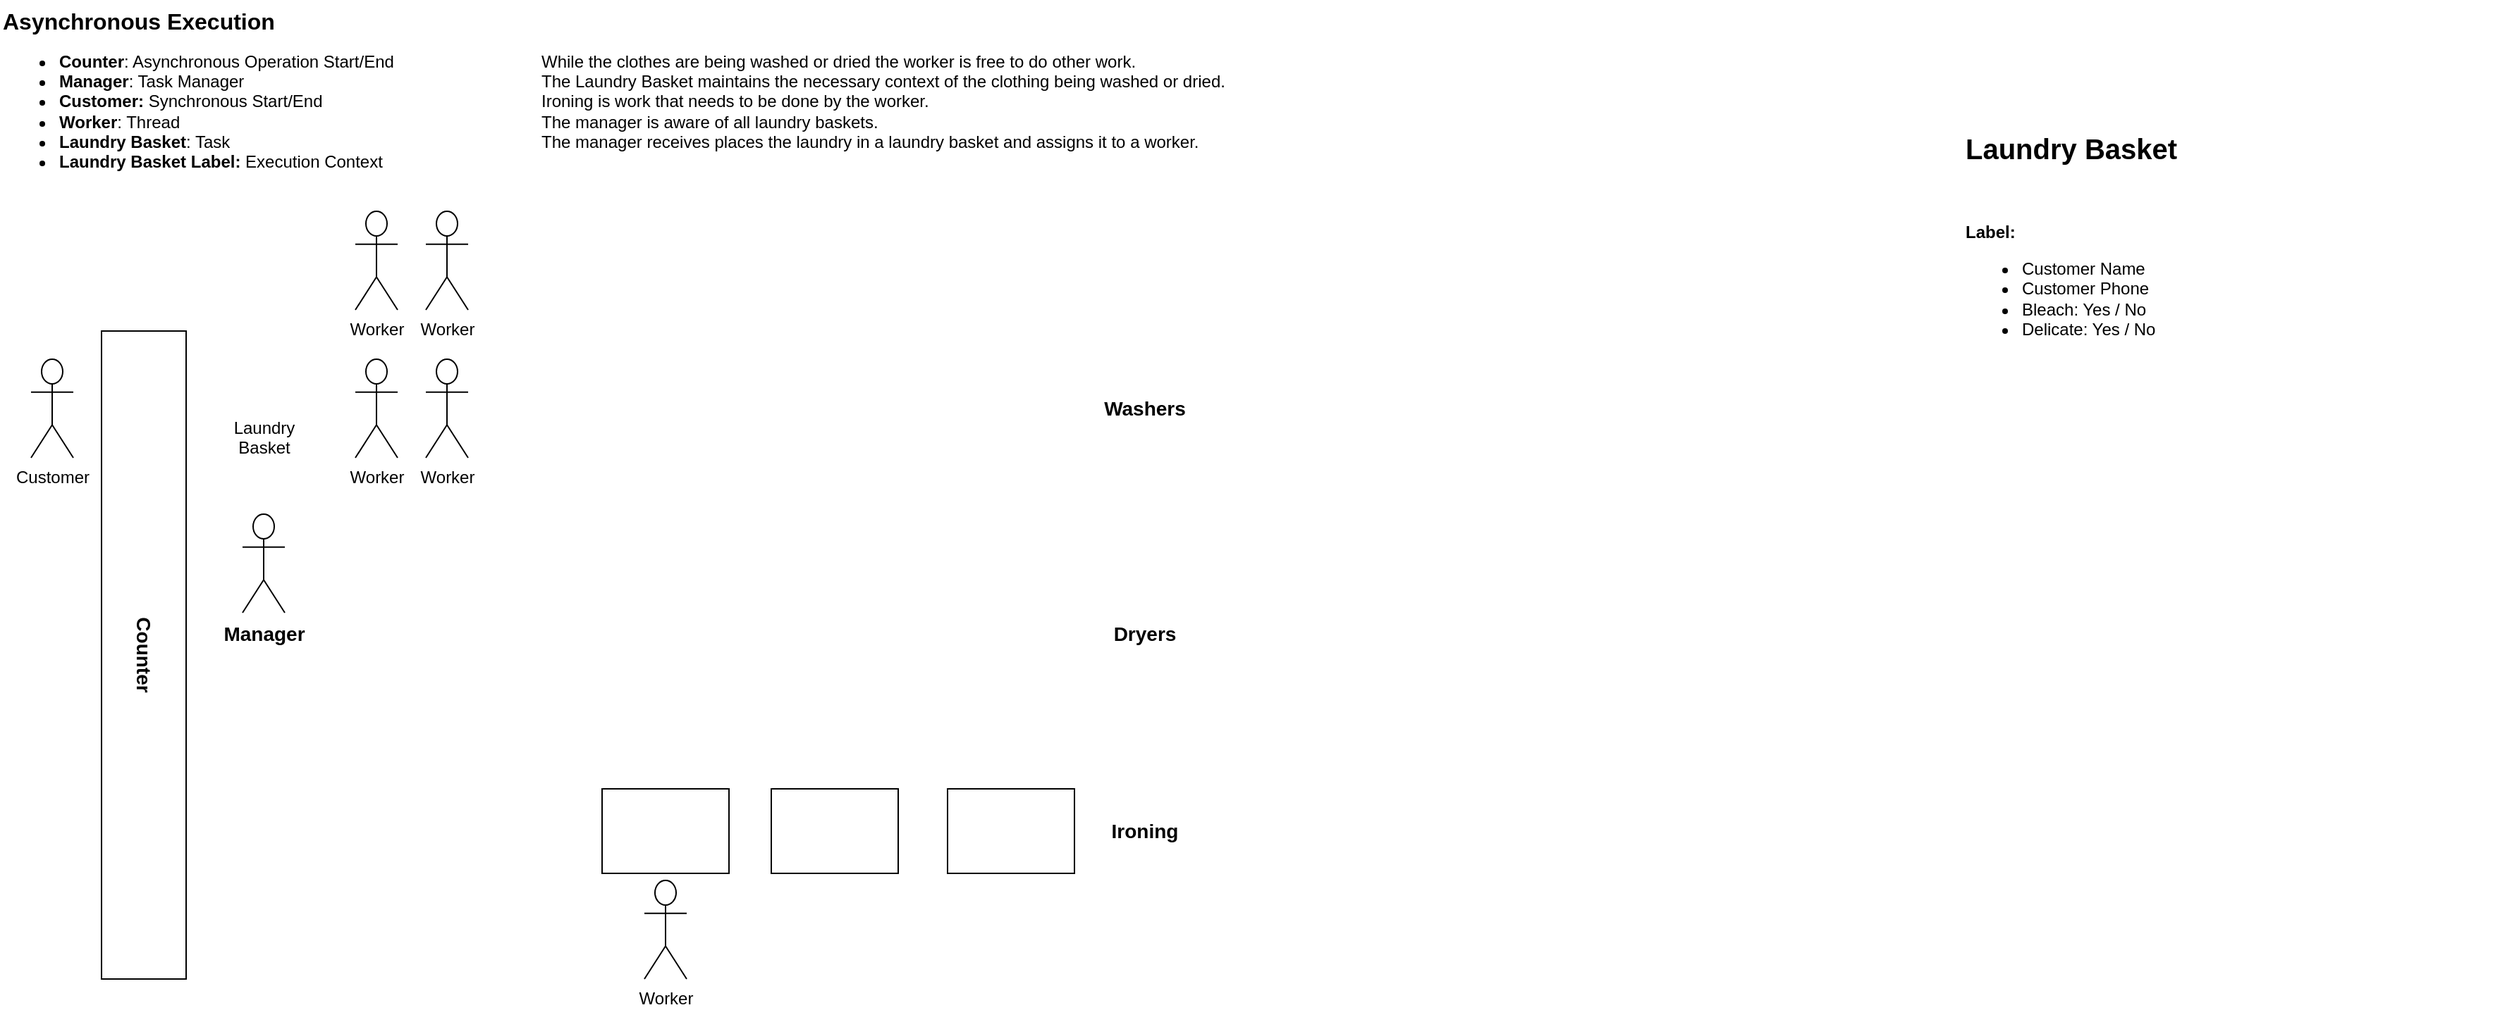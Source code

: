 <mxfile version="21.0.8" type="github">
  <diagram name="Page-1" id="4bd5d27a-524c-7e24-5d5f-89a86ee4fca1">
    <mxGraphModel dx="1728" dy="930" grid="1" gridSize="10" guides="1" tooltips="1" connect="1" arrows="1" fold="1" page="1" pageScale="1" pageWidth="1100" pageHeight="850" background="none" math="0" shadow="0">
      <root>
        <mxCell id="0" />
        <mxCell id="1" parent="0" />
        <mxCell id="g7jsXfoqghb-dVBww1vz-15" value="" style="rounded=0;whiteSpace=wrap;html=1;" vertex="1" parent="1">
          <mxGeometry x="465" y="590" width="90" height="60" as="geometry" />
        </mxCell>
        <mxCell id="g7jsXfoqghb-dVBww1vz-1" value="" style="shape=image;html=1;verticalAlign=top;verticalLabelPosition=bottom;labelBackgroundColor=#ffffff;imageAspect=0;aspect=fixed;image=https://cdn4.iconfinder.com/data/icons/laundry-time/100/Washing_machine-128.png" vertex="1" parent="1">
          <mxGeometry x="460" y="270" width="100" height="100" as="geometry" />
        </mxCell>
        <mxCell id="g7jsXfoqghb-dVBww1vz-2" value="" style="shape=image;html=1;verticalAlign=top;verticalLabelPosition=bottom;labelBackgroundColor=#ffffff;imageAspect=0;aspect=fixed;image=https://cdn4.iconfinder.com/data/icons/laundry-time/100/Washing_machine-128.png" vertex="1" parent="1">
          <mxGeometry x="580" y="270" width="100" height="100" as="geometry" />
        </mxCell>
        <mxCell id="g7jsXfoqghb-dVBww1vz-3" value="" style="shape=image;html=1;verticalAlign=top;verticalLabelPosition=bottom;labelBackgroundColor=#ffffff;imageAspect=0;aspect=fixed;image=https://cdn4.iconfinder.com/data/icons/laundry-time/100/Washing_machine-128.png" vertex="1" parent="1">
          <mxGeometry x="700" y="270" width="100" height="100" as="geometry" />
        </mxCell>
        <mxCell id="g7jsXfoqghb-dVBww1vz-4" value="" style="shape=image;html=1;verticalAlign=top;verticalLabelPosition=bottom;labelBackgroundColor=#ffffff;imageAspect=0;aspect=fixed;image=https://cdn4.iconfinder.com/data/icons/laundry-time/100/Washing_machine-128.png" vertex="1" parent="1">
          <mxGeometry x="460" y="430" width="100" height="100" as="geometry" />
        </mxCell>
        <mxCell id="g7jsXfoqghb-dVBww1vz-5" value="" style="shape=image;html=1;verticalAlign=top;verticalLabelPosition=bottom;labelBackgroundColor=#ffffff;imageAspect=0;aspect=fixed;image=https://cdn4.iconfinder.com/data/icons/laundry-time/100/Washing_machine-128.png" vertex="1" parent="1">
          <mxGeometry x="580" y="430" width="100" height="100" as="geometry" />
        </mxCell>
        <mxCell id="g7jsXfoqghb-dVBww1vz-6" value="" style="shape=image;html=1;verticalAlign=top;verticalLabelPosition=bottom;labelBackgroundColor=#ffffff;imageAspect=0;aspect=fixed;image=https://cdn4.iconfinder.com/data/icons/laundry-time/100/Washing_machine-128.png" vertex="1" parent="1">
          <mxGeometry x="700" y="430" width="100" height="100" as="geometry" />
        </mxCell>
        <mxCell id="g7jsXfoqghb-dVBww1vz-7" value="" style="shape=image;html=1;verticalAlign=top;verticalLabelPosition=bottom;labelBackgroundColor=#ffffff;imageAspect=0;aspect=fixed;image=https://cdn4.iconfinder.com/data/icons/laundry-time/100/clothes_basket-128.png" vertex="1" parent="1">
          <mxGeometry x="445" y="675" width="50" height="50" as="geometry" />
        </mxCell>
        <mxCell id="g7jsXfoqghb-dVBww1vz-8" value="Worker" style="shape=umlActor;verticalLabelPosition=bottom;verticalAlign=top;html=1;outlineConnect=0;" vertex="1" parent="1">
          <mxGeometry x="495" y="655" width="30" height="70" as="geometry" />
        </mxCell>
        <mxCell id="g7jsXfoqghb-dVBww1vz-9" value="" style="shape=image;html=1;verticalAlign=top;verticalLabelPosition=bottom;labelBackgroundColor=#ffffff;imageAspect=0;aspect=fixed;image=https://cdn2.iconfinder.com/data/icons/home-sweet-home-4/320/iron_smoother-128.png" vertex="1" parent="1">
          <mxGeometry x="480" y="590" width="60" height="60" as="geometry" />
        </mxCell>
        <mxCell id="g7jsXfoqghb-dVBww1vz-12" value="&lt;font style=&quot;font-size: 14px;&quot;&gt;Washers&lt;/font&gt;" style="text;strokeColor=none;align=center;fillColor=none;html=1;verticalAlign=middle;whiteSpace=wrap;rounded=0;fontSize=12;fontStyle=1" vertex="1" parent="1">
          <mxGeometry x="820" y="305" width="60" height="30" as="geometry" />
        </mxCell>
        <mxCell id="g7jsXfoqghb-dVBww1vz-13" value="&lt;font style=&quot;font-size: 14px;&quot;&gt;Dryers&lt;/font&gt;" style="text;strokeColor=none;align=center;fillColor=none;html=1;verticalAlign=middle;whiteSpace=wrap;rounded=0;fontSize=12;fontStyle=1" vertex="1" parent="1">
          <mxGeometry x="820" y="465" width="60" height="30" as="geometry" />
        </mxCell>
        <mxCell id="g7jsXfoqghb-dVBww1vz-14" value="&lt;font style=&quot;font-size: 14px;&quot;&gt;Ironing&lt;/font&gt;" style="text;strokeColor=none;align=center;fillColor=none;html=1;verticalAlign=middle;whiteSpace=wrap;rounded=0;fontSize=12;fontStyle=1" vertex="1" parent="1">
          <mxGeometry x="820" y="605" width="60" height="30" as="geometry" />
        </mxCell>
        <mxCell id="g7jsXfoqghb-dVBww1vz-16" value="" style="rounded=0;whiteSpace=wrap;html=1;" vertex="1" parent="1">
          <mxGeometry x="585" y="590" width="90" height="60" as="geometry" />
        </mxCell>
        <mxCell id="g7jsXfoqghb-dVBww1vz-17" value="" style="shape=image;html=1;verticalAlign=top;verticalLabelPosition=bottom;labelBackgroundColor=#ffffff;imageAspect=0;aspect=fixed;image=https://cdn2.iconfinder.com/data/icons/home-sweet-home-4/320/iron_smoother-128.png" vertex="1" parent="1">
          <mxGeometry x="600" y="590" width="60" height="60" as="geometry" />
        </mxCell>
        <mxCell id="g7jsXfoqghb-dVBww1vz-18" value="" style="rounded=0;whiteSpace=wrap;html=1;" vertex="1" parent="1">
          <mxGeometry x="710" y="590" width="90" height="60" as="geometry" />
        </mxCell>
        <mxCell id="g7jsXfoqghb-dVBww1vz-19" value="" style="shape=image;html=1;verticalAlign=top;verticalLabelPosition=bottom;labelBackgroundColor=#ffffff;imageAspect=0;aspect=fixed;image=https://cdn2.iconfinder.com/data/icons/home-sweet-home-4/320/iron_smoother-128.png" vertex="1" parent="1">
          <mxGeometry x="725" y="590" width="60" height="60" as="geometry" />
        </mxCell>
        <mxCell id="g7jsXfoqghb-dVBww1vz-20" value="Counter" style="rounded=0;whiteSpace=wrap;html=1;rotation=90;fontStyle=1;fontSize=14;" vertex="1" parent="1">
          <mxGeometry x="-90" y="465" width="460" height="60" as="geometry" />
        </mxCell>
        <mxCell id="g7jsXfoqghb-dVBww1vz-23" value="Manager" style="shape=umlActor;verticalLabelPosition=bottom;verticalAlign=top;html=1;outlineConnect=0;fontStyle=1;fontSize=14;" vertex="1" parent="1">
          <mxGeometry x="210" y="395" width="30" height="70" as="geometry" />
        </mxCell>
        <mxCell id="g7jsXfoqghb-dVBww1vz-26" value="Customer" style="shape=umlActor;verticalLabelPosition=bottom;verticalAlign=top;html=1;outlineConnect=0;" vertex="1" parent="1">
          <mxGeometry x="60" y="285" width="30" height="70" as="geometry" />
        </mxCell>
        <mxCell id="g7jsXfoqghb-dVBww1vz-28" value="" style="shape=image;html=1;verticalAlign=top;verticalLabelPosition=bottom;labelBackgroundColor=#ffffff;imageAspect=0;aspect=fixed;image=https://cdn4.iconfinder.com/data/icons/sports-outline-24-px/24/shirt_sport_trickot_tshirt_clothes-128.png" vertex="1" parent="1">
          <mxGeometry x="125" y="290" width="30" height="30" as="geometry" />
        </mxCell>
        <mxCell id="g7jsXfoqghb-dVBww1vz-29" value="" style="shape=image;html=1;verticalAlign=top;verticalLabelPosition=bottom;labelBackgroundColor=#ffffff;imageAspect=0;aspect=fixed;image=https://cdn4.iconfinder.com/data/icons/laundry-time/100/clothes_basket-128.png" vertex="1" parent="1">
          <mxGeometry x="200" y="240" width="50" height="50" as="geometry" />
        </mxCell>
        <mxCell id="g7jsXfoqghb-dVBww1vz-30" value="" style="shape=image;html=1;verticalAlign=top;verticalLabelPosition=bottom;labelBackgroundColor=#ffffff;imageAspect=0;aspect=fixed;image=https://cdn4.iconfinder.com/data/icons/laundry-time/100/clothes_basket-128.png" vertex="1" parent="1">
          <mxGeometry x="200" y="220" width="50" height="50" as="geometry" />
        </mxCell>
        <mxCell id="g7jsXfoqghb-dVBww1vz-31" value="" style="shape=image;html=1;verticalAlign=top;verticalLabelPosition=bottom;labelBackgroundColor=#ffffff;imageAspect=0;aspect=fixed;image=https://cdn4.iconfinder.com/data/icons/laundry-time/100/clothes_basket-128.png" vertex="1" parent="1">
          <mxGeometry x="200" y="230" width="50" height="50" as="geometry" />
        </mxCell>
        <mxCell id="g7jsXfoqghb-dVBww1vz-33" value="Laundry&lt;br&gt;Basket" style="shape=image;html=1;verticalAlign=top;verticalLabelPosition=bottom;labelBackgroundColor=#ffffff;imageAspect=0;aspect=fixed;image=https://cdn4.iconfinder.com/data/icons/laundry-time/100/clothes_basket-128.png" vertex="1" parent="1">
          <mxGeometry x="200" y="270" width="50" height="50" as="geometry" />
        </mxCell>
        <mxCell id="g7jsXfoqghb-dVBww1vz-34" value="" style="shape=image;html=1;verticalAlign=top;verticalLabelPosition=bottom;labelBackgroundColor=#ffffff;imageAspect=0;aspect=fixed;image=https://cdn4.iconfinder.com/data/icons/laundry-time/100/clothes_basket-128.png" vertex="1" parent="1">
          <mxGeometry x="200" y="250" width="50" height="50" as="geometry" />
        </mxCell>
        <mxCell id="g7jsXfoqghb-dVBww1vz-35" value="" style="shape=image;html=1;verticalAlign=top;verticalLabelPosition=bottom;labelBackgroundColor=#ffffff;imageAspect=0;aspect=fixed;image=https://cdn4.iconfinder.com/data/icons/laundry-time/100/clothes_basket-128.png" vertex="1" parent="1">
          <mxGeometry x="200" y="260" width="50" height="50" as="geometry" />
        </mxCell>
        <mxCell id="g7jsXfoqghb-dVBww1vz-36" value="Worker" style="shape=umlActor;verticalLabelPosition=bottom;verticalAlign=top;html=1;outlineConnect=0;" vertex="1" parent="1">
          <mxGeometry x="290" y="180" width="30" height="70" as="geometry" />
        </mxCell>
        <mxCell id="g7jsXfoqghb-dVBww1vz-37" value="Worker" style="shape=umlActor;verticalLabelPosition=bottom;verticalAlign=top;html=1;outlineConnect=0;" vertex="1" parent="1">
          <mxGeometry x="340" y="180" width="30" height="70" as="geometry" />
        </mxCell>
        <mxCell id="g7jsXfoqghb-dVBww1vz-38" value="Worker" style="shape=umlActor;verticalLabelPosition=bottom;verticalAlign=top;html=1;outlineConnect=0;" vertex="1" parent="1">
          <mxGeometry x="290" y="285" width="30" height="70" as="geometry" />
        </mxCell>
        <mxCell id="g7jsXfoqghb-dVBww1vz-39" value="Worker" style="shape=umlActor;verticalLabelPosition=bottom;verticalAlign=top;html=1;outlineConnect=0;" vertex="1" parent="1">
          <mxGeometry x="340" y="285" width="30" height="70" as="geometry" />
        </mxCell>
        <mxCell id="g7jsXfoqghb-dVBww1vz-40" value="" style="shape=image;html=1;verticalAlign=top;verticalLabelPosition=bottom;labelBackgroundColor=#ffffff;imageAspect=0;aspect=fixed;image=https://cdn1.iconfinder.com/data/icons/iconoir-vol-3/24/pants-128.png" vertex="1" parent="1">
          <mxGeometry x="125" y="320" width="30" height="30" as="geometry" />
        </mxCell>
        <mxCell id="g7jsXfoqghb-dVBww1vz-41" value="" style="shape=image;html=1;verticalAlign=top;verticalLabelPosition=bottom;labelBackgroundColor=#ffffff;imageAspect=0;aspect=fixed;image=https://cdn4.iconfinder.com/data/icons/laundry-time/100/clothes_basket-128.png" vertex="1" parent="1">
          <mxGeometry x="485" y="390" width="50" height="50" as="geometry" />
        </mxCell>
        <mxCell id="g7jsXfoqghb-dVBww1vz-42" value="" style="shape=image;html=1;verticalAlign=top;verticalLabelPosition=bottom;labelBackgroundColor=#ffffff;imageAspect=0;aspect=fixed;image=https://cdn4.iconfinder.com/data/icons/laundry-time/100/clothes_basket-128.png" vertex="1" parent="1">
          <mxGeometry x="725" y="230" width="50" height="50" as="geometry" />
        </mxCell>
        <mxCell id="g7jsXfoqghb-dVBww1vz-43" value="" style="shape=image;html=1;verticalAlign=top;verticalLabelPosition=bottom;labelBackgroundColor=#ffffff;imageAspect=0;aspect=fixed;image=https://cdn4.iconfinder.com/data/icons/sports-outline-24-px/24/shirt_sport_trickot_tshirt_clothes-128.png" vertex="1" parent="1">
          <mxGeometry x="735" y="310" width="30" height="30" as="geometry" />
        </mxCell>
        <mxCell id="g7jsXfoqghb-dVBww1vz-44" value="" style="shape=image;html=1;verticalAlign=top;verticalLabelPosition=bottom;labelBackgroundColor=#ffffff;imageAspect=0;aspect=fixed;image=https://cdn4.iconfinder.com/data/icons/sports-outline-24-px/24/shirt_sport_trickot_tshirt_clothes-128.png" vertex="1" parent="1">
          <mxGeometry x="495" y="470" width="30" height="30" as="geometry" />
        </mxCell>
        <mxCell id="g7jsXfoqghb-dVBww1vz-45" value="" style="shape=image;html=1;verticalAlign=top;verticalLabelPosition=bottom;labelBackgroundColor=#ffffff;imageAspect=0;aspect=fixed;image=https://cdn4.iconfinder.com/data/icons/laundry-time/100/clothes_basket-128.png" vertex="1" parent="1">
          <mxGeometry x="1140" y="110" width="240" height="240" as="geometry" />
        </mxCell>
        <mxCell id="g7jsXfoqghb-dVBww1vz-46" value="Laundry Basket" style="text;strokeColor=none;align=left;fillColor=none;html=1;verticalAlign=middle;whiteSpace=wrap;rounded=0;fontStyle=1;fontSize=20;" vertex="1" parent="1">
          <mxGeometry x="1430" y="120" width="270" height="30" as="geometry" />
        </mxCell>
        <mxCell id="g7jsXfoqghb-dVBww1vz-47" value="&lt;b&gt;Label:&lt;/b&gt;&lt;br&gt;&lt;ul&gt;&lt;li&gt;Customer Name&lt;/li&gt;&lt;li&gt;Customer Phone&lt;/li&gt;&lt;li&gt;Bleach: Yes / No&lt;/li&gt;&lt;li&gt;Delicate: Yes / No&lt;/li&gt;&lt;/ul&gt;" style="text;strokeColor=none;align=left;fillColor=none;html=1;verticalAlign=middle;whiteSpace=wrap;rounded=0;horizontal=1;" vertex="1" parent="1">
          <mxGeometry x="1430" y="180" width="380" height="110" as="geometry" />
        </mxCell>
        <mxCell id="g7jsXfoqghb-dVBww1vz-48" value="&lt;br&gt;&lt;ul&gt;&lt;li&gt;&lt;b&gt;Counter&lt;/b&gt;: Asynchronous Operation Start/End&lt;/li&gt;&lt;li&gt;&lt;b&gt;Manager&lt;/b&gt;: Task Manager&lt;/li&gt;&lt;li&gt;&lt;b style=&quot;background-color: initial;&quot;&gt;Customer: &lt;/b&gt;&lt;span style=&quot;background-color: initial;&quot;&gt;Synchronous Start/End&lt;/span&gt;&lt;/li&gt;&lt;li&gt;&lt;b style=&quot;background-color: initial;&quot;&gt;Worker&lt;/b&gt;&lt;span style=&quot;background-color: initial;&quot;&gt;: Thread&lt;/span&gt;&lt;br&gt;&lt;/li&gt;&lt;li&gt;&lt;b&gt;Laundry Basket&lt;/b&gt;: Task&lt;/li&gt;&lt;li&gt;&lt;b&gt;Laundry Basket Label:&lt;/b&gt; Execution Context&lt;/li&gt;&lt;/ul&gt;" style="text;strokeColor=none;align=left;fillColor=none;html=1;verticalAlign=middle;whiteSpace=wrap;rounded=0;" vertex="1" parent="1">
          <mxGeometry x="38" y="43" width="340" height="117" as="geometry" />
        </mxCell>
        <mxCell id="g7jsXfoqghb-dVBww1vz-49" value="Asynchronous Execution" style="text;strokeColor=none;align=left;fillColor=none;html=1;verticalAlign=middle;whiteSpace=wrap;rounded=0;fontStyle=1;fontSize=16;" vertex="1" parent="1">
          <mxGeometry x="38" y="30" width="440" height="30" as="geometry" />
        </mxCell>
        <mxCell id="g7jsXfoqghb-dVBww1vz-50" value="&lt;div style=&quot;&quot;&gt;&lt;span style=&quot;background-color: initial;&quot;&gt;While the clothes are being washed or dried the worker is free to do other work.&lt;/span&gt;&lt;/div&gt;The Laundry Basket maintains the necessary context of the clothing being washed or dried.&lt;br&gt;Ironing is work that needs to be done by the worker.&lt;br&gt;The manager is aware of all laundry baskets.&lt;br&gt;The manager receives places the laundry in a laundry basket and assigns it to a worker." style="text;strokeColor=none;align=left;fillColor=none;html=1;verticalAlign=middle;whiteSpace=wrap;rounded=0;" vertex="1" parent="1">
          <mxGeometry x="420" y="39" width="560" height="125" as="geometry" />
        </mxCell>
      </root>
    </mxGraphModel>
  </diagram>
</mxfile>
